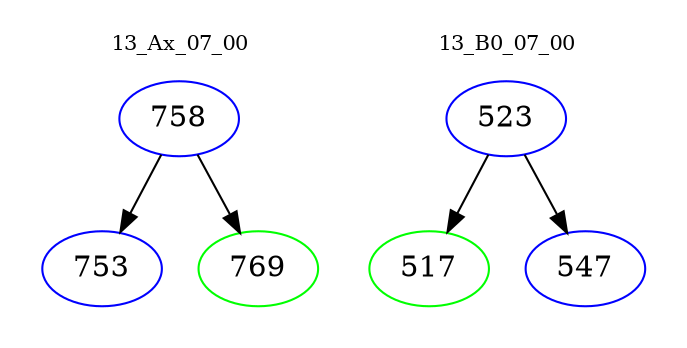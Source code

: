 digraph{
subgraph cluster_0 {
color = white
label = "13_Ax_07_00";
fontsize=10;
T0_758 [label="758", color="blue"]
T0_758 -> T0_753 [color="black"]
T0_753 [label="753", color="blue"]
T0_758 -> T0_769 [color="black"]
T0_769 [label="769", color="green"]
}
subgraph cluster_1 {
color = white
label = "13_B0_07_00";
fontsize=10;
T1_523 [label="523", color="blue"]
T1_523 -> T1_517 [color="black"]
T1_517 [label="517", color="green"]
T1_523 -> T1_547 [color="black"]
T1_547 [label="547", color="blue"]
}
}
